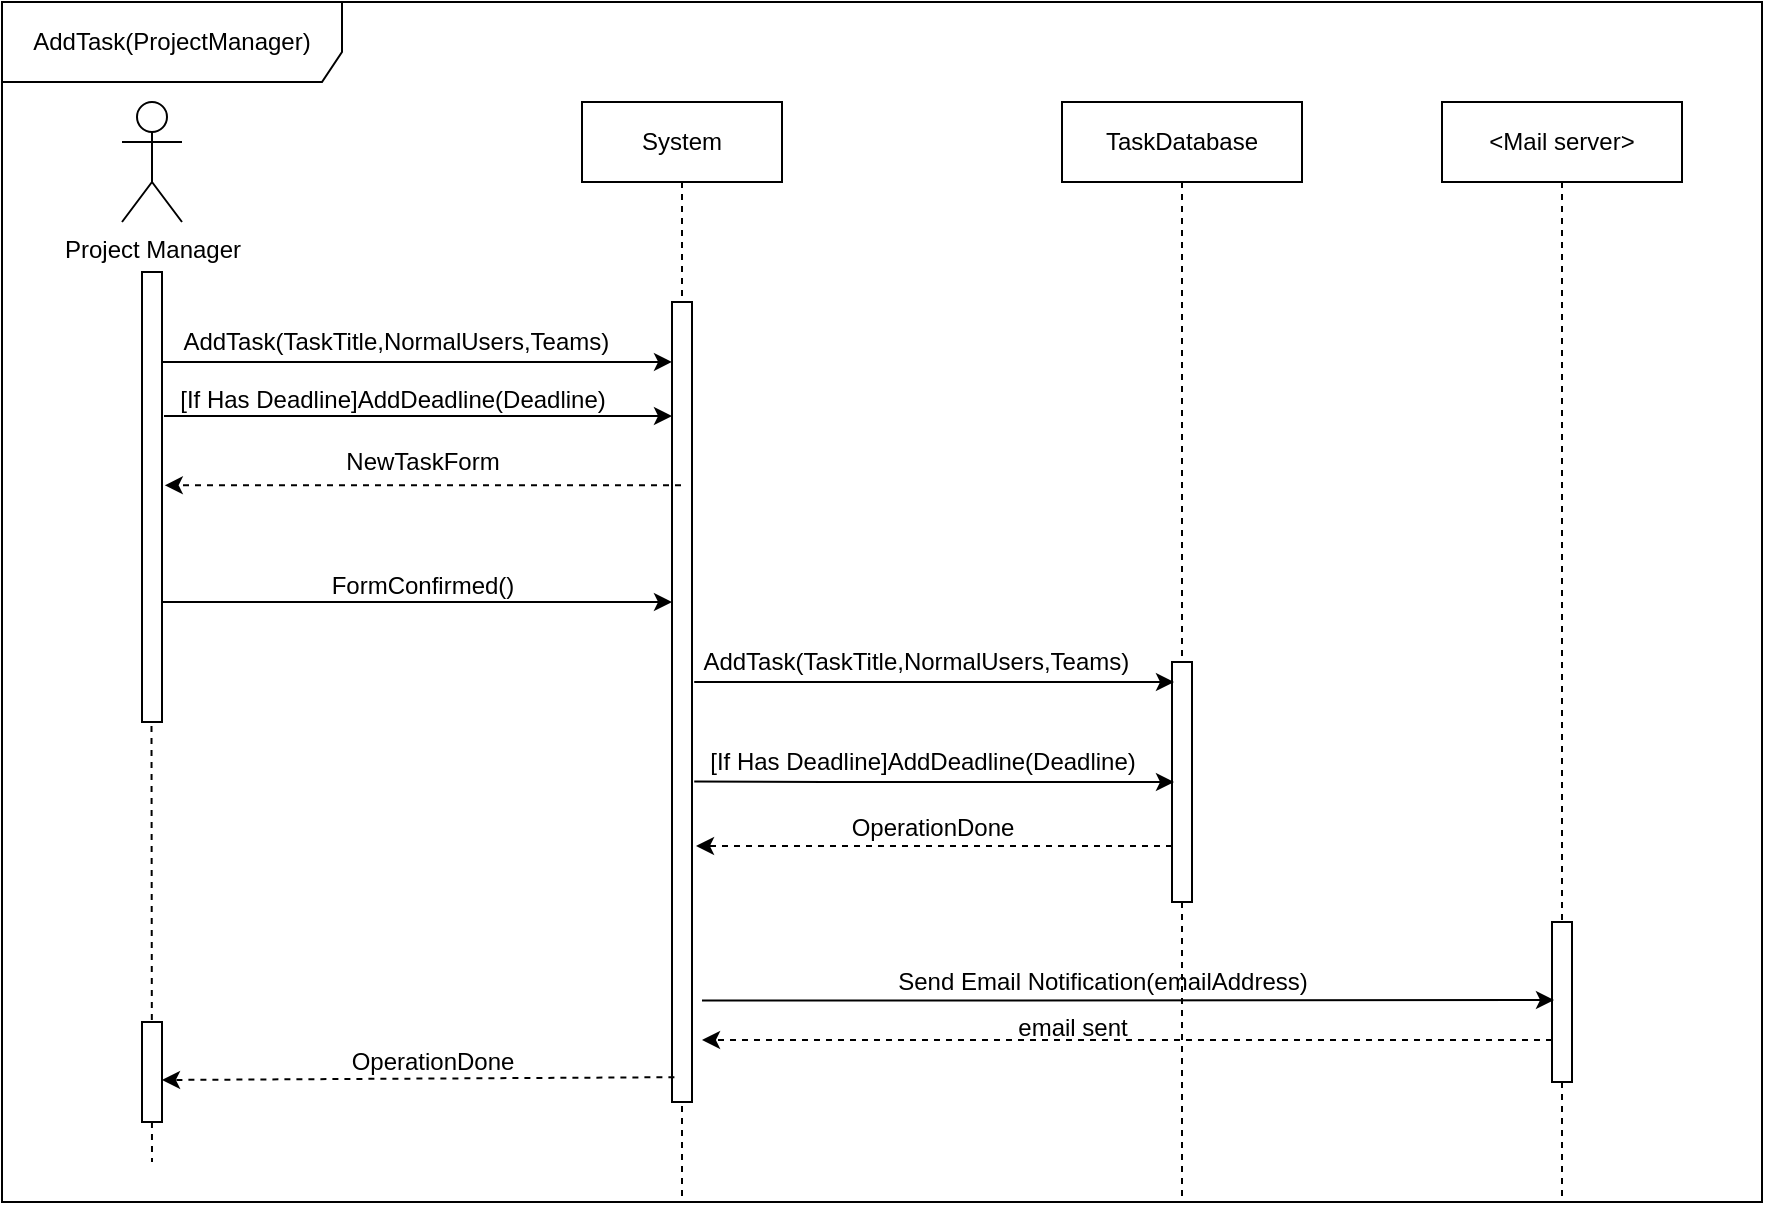 <mxfile version="14.7.7" type="device"><diagram id="hOtEsPXKkS3rZfFhoWV-" name="Page-1"><mxGraphModel dx="1326" dy="538" grid="1" gridSize="10" guides="1" tooltips="1" connect="1" arrows="1" fold="1" page="1" pageScale="1" pageWidth="10000" pageHeight="10000" math="0" shadow="0"><root><mxCell id="0"/><mxCell id="1" parent="0"/><mxCell id="T5kXoanb5OJeZyJwyMOI-2" value="AddTask(ProjectManager)" style="shape=umlFrame;whiteSpace=wrap;html=1;width=170;height=40;" parent="1" vertex="1"><mxGeometry x="1100" y="20" width="880" height="600" as="geometry"/></mxCell><mxCell id="T5kXoanb5OJeZyJwyMOI-4" value="Project Manager" style="shape=umlActor;verticalLabelPosition=bottom;verticalAlign=top;html=1;" parent="1" vertex="1"><mxGeometry x="1160" y="70" width="30" height="60" as="geometry"/></mxCell><mxCell id="T5kXoanb5OJeZyJwyMOI-6" value="TaskDatabase" style="shape=umlLifeline;perimeter=lifelinePerimeter;whiteSpace=wrap;html=1;container=1;collapsible=0;recursiveResize=0;outlineConnect=0;" parent="1" vertex="1"><mxGeometry x="1630" y="70" width="120" height="550" as="geometry"/></mxCell><mxCell id="T5kXoanb5OJeZyJwyMOI-9" value="" style="endArrow=none;dashed=1;endFill=0;endSize=12;html=1;" parent="1" edge="1"><mxGeometry width="160" relative="1" as="geometry"><mxPoint x="1174.5" y="160" as="sourcePoint"/><mxPoint x="1175" y="600" as="targetPoint"/></mxGeometry></mxCell><mxCell id="T5kXoanb5OJeZyJwyMOI-12" value="" style="html=1;points=[];perimeter=orthogonalPerimeter;" parent="1" vertex="1"><mxGeometry x="1170" y="155" width="10" height="225" as="geometry"/></mxCell><mxCell id="T5kXoanb5OJeZyJwyMOI-16" value="System" style="shape=umlLifeline;perimeter=lifelinePerimeter;whiteSpace=wrap;html=1;container=1;collapsible=0;recursiveResize=0;outlineConnect=0;" parent="1" vertex="1"><mxGeometry x="1390" y="70" width="100" height="550" as="geometry"/></mxCell><mxCell id="2u5PejsO48QZqE9ULGZm-11" style="edgeStyle=none;rounded=1;sketch=0;jumpStyle=none;orthogonalLoop=1;jettySize=auto;html=1;exitX=0.5;exitY=1;exitDx=0;exitDy=0;strokeColor=#000000;" parent="1" source="T5kXoanb5OJeZyJwyMOI-17" target="T5kXoanb5OJeZyJwyMOI-16" edge="1"><mxGeometry relative="1" as="geometry"/></mxCell><mxCell id="T5kXoanb5OJeZyJwyMOI-17" value="" style="rounded=0;whiteSpace=wrap;html=1;strokeWidth=1;" parent="1" vertex="1"><mxGeometry x="1435" y="170" width="10" height="400" as="geometry"/></mxCell><mxCell id="2u5PejsO48QZqE9ULGZm-10" style="edgeStyle=none;rounded=1;sketch=0;jumpStyle=none;orthogonalLoop=1;jettySize=auto;html=1;exitX=0.5;exitY=1;exitDx=0;exitDy=0;strokeColor=#000000;" parent="1" source="T5kXoanb5OJeZyJwyMOI-24" target="T5kXoanb5OJeZyJwyMOI-6" edge="1"><mxGeometry relative="1" as="geometry"/></mxCell><mxCell id="T5kXoanb5OJeZyJwyMOI-24" value="" style="rounded=0;whiteSpace=wrap;html=1;" parent="1" vertex="1"><mxGeometry x="1685" y="350" width="10" height="120" as="geometry"/></mxCell><mxCell id="2u5PejsO48QZqE9ULGZm-2" value="" style="endArrow=classic;html=1;rounded=1;jumpStyle=none;sketch=0;entryX=0.5;entryY=0.214;entryDx=0;entryDy=0;entryPerimeter=0;" parent="1" edge="1"><mxGeometry width="50" height="50" relative="1" as="geometry"><mxPoint x="1180" y="200" as="sourcePoint"/><mxPoint x="1435" y="199.96" as="targetPoint"/></mxGeometry></mxCell><mxCell id="2u5PejsO48QZqE9ULGZm-3" value="&amp;nbsp;AddTask(TaskTitle,NormalUsers,Teams)" style="text;html=1;align=center;verticalAlign=middle;resizable=0;points=[];autosize=1;strokeColor=none;" parent="1" vertex="1"><mxGeometry x="1180" y="180" width="230" height="20" as="geometry"/></mxCell><mxCell id="2u5PejsO48QZqE9ULGZm-4" value="" style="endArrow=classic;html=1;strokeColor=#000000;" parent="1" edge="1"><mxGeometry width="50" height="50" relative="1" as="geometry"><mxPoint x="1181" y="227" as="sourcePoint"/><mxPoint x="1435" y="227" as="targetPoint"/></mxGeometry></mxCell><mxCell id="2u5PejsO48QZqE9ULGZm-5" value="[If Has Deadline]AddDeadline(Deadline)" style="text;html=1;align=center;verticalAlign=middle;resizable=0;points=[];autosize=1;strokeColor=none;" parent="1" vertex="1"><mxGeometry x="1180" y="209" width="230" height="20" as="geometry"/></mxCell><mxCell id="2u5PejsO48QZqE9ULGZm-6" value="" style="endArrow=classic;html=1;strokeColor=#000000;entryX=1.138;entryY=0.474;entryDx=0;entryDy=0;entryPerimeter=0;dashed=1;" parent="1" source="T5kXoanb5OJeZyJwyMOI-16" target="T5kXoanb5OJeZyJwyMOI-12" edge="1"><mxGeometry width="50" height="50" relative="1" as="geometry"><mxPoint x="1290" y="290" as="sourcePoint"/><mxPoint x="1340" y="240" as="targetPoint"/></mxGeometry></mxCell><mxCell id="2u5PejsO48QZqE9ULGZm-7" value="NewTaskForm" style="text;html=1;align=center;verticalAlign=middle;resizable=0;points=[];autosize=1;strokeColor=none;" parent="1" vertex="1"><mxGeometry x="1265" y="240" width="90" height="20" as="geometry"/></mxCell><mxCell id="2u5PejsO48QZqE9ULGZm-8" value="" style="endArrow=classic;html=1;strokeColor=#000000;" parent="1" edge="1"><mxGeometry width="50" height="50" relative="1" as="geometry"><mxPoint x="1180" y="320" as="sourcePoint"/><mxPoint x="1435" y="320" as="targetPoint"/></mxGeometry></mxCell><mxCell id="2u5PejsO48QZqE9ULGZm-9" value="FormConfirmed()" style="text;html=1;align=center;verticalAlign=middle;resizable=0;points=[];autosize=1;strokeColor=none;" parent="1" vertex="1"><mxGeometry x="1255" y="302" width="110" height="20" as="geometry"/></mxCell><mxCell id="2u5PejsO48QZqE9ULGZm-12" value="" style="endArrow=classic;html=1;strokeColor=#000000;" parent="1" edge="1"><mxGeometry width="50" height="50" relative="1" as="geometry"><mxPoint x="1446.1" y="360" as="sourcePoint"/><mxPoint x="1686" y="360" as="targetPoint"/><Array as="points"><mxPoint x="1516" y="360"/></Array></mxGeometry></mxCell><mxCell id="2u5PejsO48QZqE9ULGZm-13" value="&amp;nbsp;AddTask(TaskTitle,NormalUsers,Teams)" style="text;html=1;align=center;verticalAlign=middle;resizable=0;points=[];autosize=1;strokeColor=none;" parent="1" vertex="1"><mxGeometry x="1440" y="340" width="230" height="20" as="geometry"/></mxCell><mxCell id="2u5PejsO48QZqE9ULGZm-14" value="" style="endArrow=classic;html=1;strokeColor=#000000;exitX=0.004;exitY=0.99;exitDx=0;exitDy=0;exitPerimeter=0;" parent="1" source="2u5PejsO48QZqE9ULGZm-15" edge="1"><mxGeometry width="50" height="50" relative="1" as="geometry"><mxPoint x="1451.0" y="410" as="sourcePoint"/><mxPoint x="1686" y="410" as="targetPoint"/><Array as="points"><mxPoint x="1521.19" y="410"/></Array></mxGeometry></mxCell><mxCell id="2u5PejsO48QZqE9ULGZm-15" value="[If Has Deadline]AddDeadline(Deadline)" style="text;html=1;align=center;verticalAlign=middle;resizable=0;points=[];autosize=1;strokeColor=none;" parent="1" vertex="1"><mxGeometry x="1445.19" y="390" width="230" height="20" as="geometry"/></mxCell><mxCell id="2u5PejsO48QZqE9ULGZm-17" value="" style="endArrow=classic;html=1;strokeColor=#000000;dashed=1;exitX=0;exitY=0.767;exitDx=0;exitDy=0;exitPerimeter=0;" parent="1" source="T5kXoanb5OJeZyJwyMOI-24" edge="1"><mxGeometry width="50" height="50" relative="1" as="geometry"><mxPoint x="1681" y="442" as="sourcePoint"/><mxPoint x="1447" y="442" as="targetPoint"/></mxGeometry></mxCell><mxCell id="2u5PejsO48QZqE9ULGZm-19" value="OperationDone" style="text;html=1;align=center;verticalAlign=middle;resizable=0;points=[];autosize=1;strokeColor=none;" parent="1" vertex="1"><mxGeometry x="1515" y="423" width="100" height="20" as="geometry"/></mxCell><mxCell id="2u5PejsO48QZqE9ULGZm-20" value="&amp;lt;Mail server&amp;gt;" style="shape=umlLifeline;perimeter=lifelinePerimeter;whiteSpace=wrap;html=1;container=1;collapsible=0;recursiveResize=0;outlineConnect=0;" parent="1" vertex="1"><mxGeometry x="1820" y="70" width="120" height="550" as="geometry"/></mxCell><mxCell id="2u5PejsO48QZqE9ULGZm-21" style="edgeStyle=none;rounded=1;sketch=0;jumpStyle=none;orthogonalLoop=1;jettySize=auto;html=1;exitX=0.5;exitY=1;exitDx=0;exitDy=0;strokeColor=#000000;" parent="1" source="2u5PejsO48QZqE9ULGZm-22" target="2u5PejsO48QZqE9ULGZm-20" edge="1"><mxGeometry relative="1" as="geometry"/></mxCell><mxCell id="2u5PejsO48QZqE9ULGZm-22" value="" style="rounded=0;whiteSpace=wrap;html=1;" parent="1" vertex="1"><mxGeometry x="1875" y="480" width="10" height="80" as="geometry"/></mxCell><mxCell id="2u5PejsO48QZqE9ULGZm-23" value="" style="endArrow=classic;html=1;strokeColor=#000000;exitX=1.5;exitY=0.873;exitDx=0;exitDy=0;exitPerimeter=0;" parent="1" source="T5kXoanb5OJeZyJwyMOI-17" edge="1"><mxGeometry width="50" height="50" relative="1" as="geometry"><mxPoint x="1450" y="519" as="sourcePoint"/><mxPoint x="1876" y="519" as="targetPoint"/><Array as="points"><mxPoint x="1521.09" y="519.31"/></Array></mxGeometry></mxCell><mxCell id="2u5PejsO48QZqE9ULGZm-24" value="Send Email Notification(emailAddress)" style="text;html=1;align=center;verticalAlign=middle;resizable=0;points=[];autosize=1;strokeColor=none;" parent="1" vertex="1"><mxGeometry x="1540" y="500" width="220" height="20" as="geometry"/></mxCell><mxCell id="2u5PejsO48QZqE9ULGZm-25" value="" style="endArrow=classic;html=1;strokeColor=#000000;dashed=1;exitX=0;exitY=0.767;exitDx=0;exitDy=0;exitPerimeter=0;" parent="1" edge="1"><mxGeometry width="50" height="50" relative="1" as="geometry"><mxPoint x="1875" y="539.04" as="sourcePoint"/><mxPoint x="1450" y="539" as="targetPoint"/></mxGeometry></mxCell><mxCell id="2u5PejsO48QZqE9ULGZm-26" value="email sent" style="text;html=1;align=center;verticalAlign=middle;resizable=0;points=[];autosize=1;strokeColor=none;" parent="1" vertex="1"><mxGeometry x="1600" y="523" width="70" height="20" as="geometry"/></mxCell><mxCell id="2u5PejsO48QZqE9ULGZm-27" value="" style="html=1;points=[];perimeter=orthogonalPerimeter;" parent="1" vertex="1"><mxGeometry x="1170" y="530" width="10" height="50" as="geometry"/></mxCell><mxCell id="2u5PejsO48QZqE9ULGZm-29" value="" style="endArrow=classic;html=1;strokeColor=#000000;dashed=1;exitX=0.12;exitY=0.969;exitDx=0;exitDy=0;exitPerimeter=0;" parent="1" source="T5kXoanb5OJeZyJwyMOI-17" edge="1"><mxGeometry width="50" height="50" relative="1" as="geometry"><mxPoint x="1430" y="559" as="sourcePoint"/><mxPoint x="1180" y="559.0" as="targetPoint"/></mxGeometry></mxCell><mxCell id="2u5PejsO48QZqE9ULGZm-30" value="OperationDone" style="text;html=1;align=center;verticalAlign=middle;resizable=0;points=[];autosize=1;strokeColor=none;" parent="1" vertex="1"><mxGeometry x="1265" y="540" width="100" height="20" as="geometry"/></mxCell></root></mxGraphModel></diagram></mxfile>
